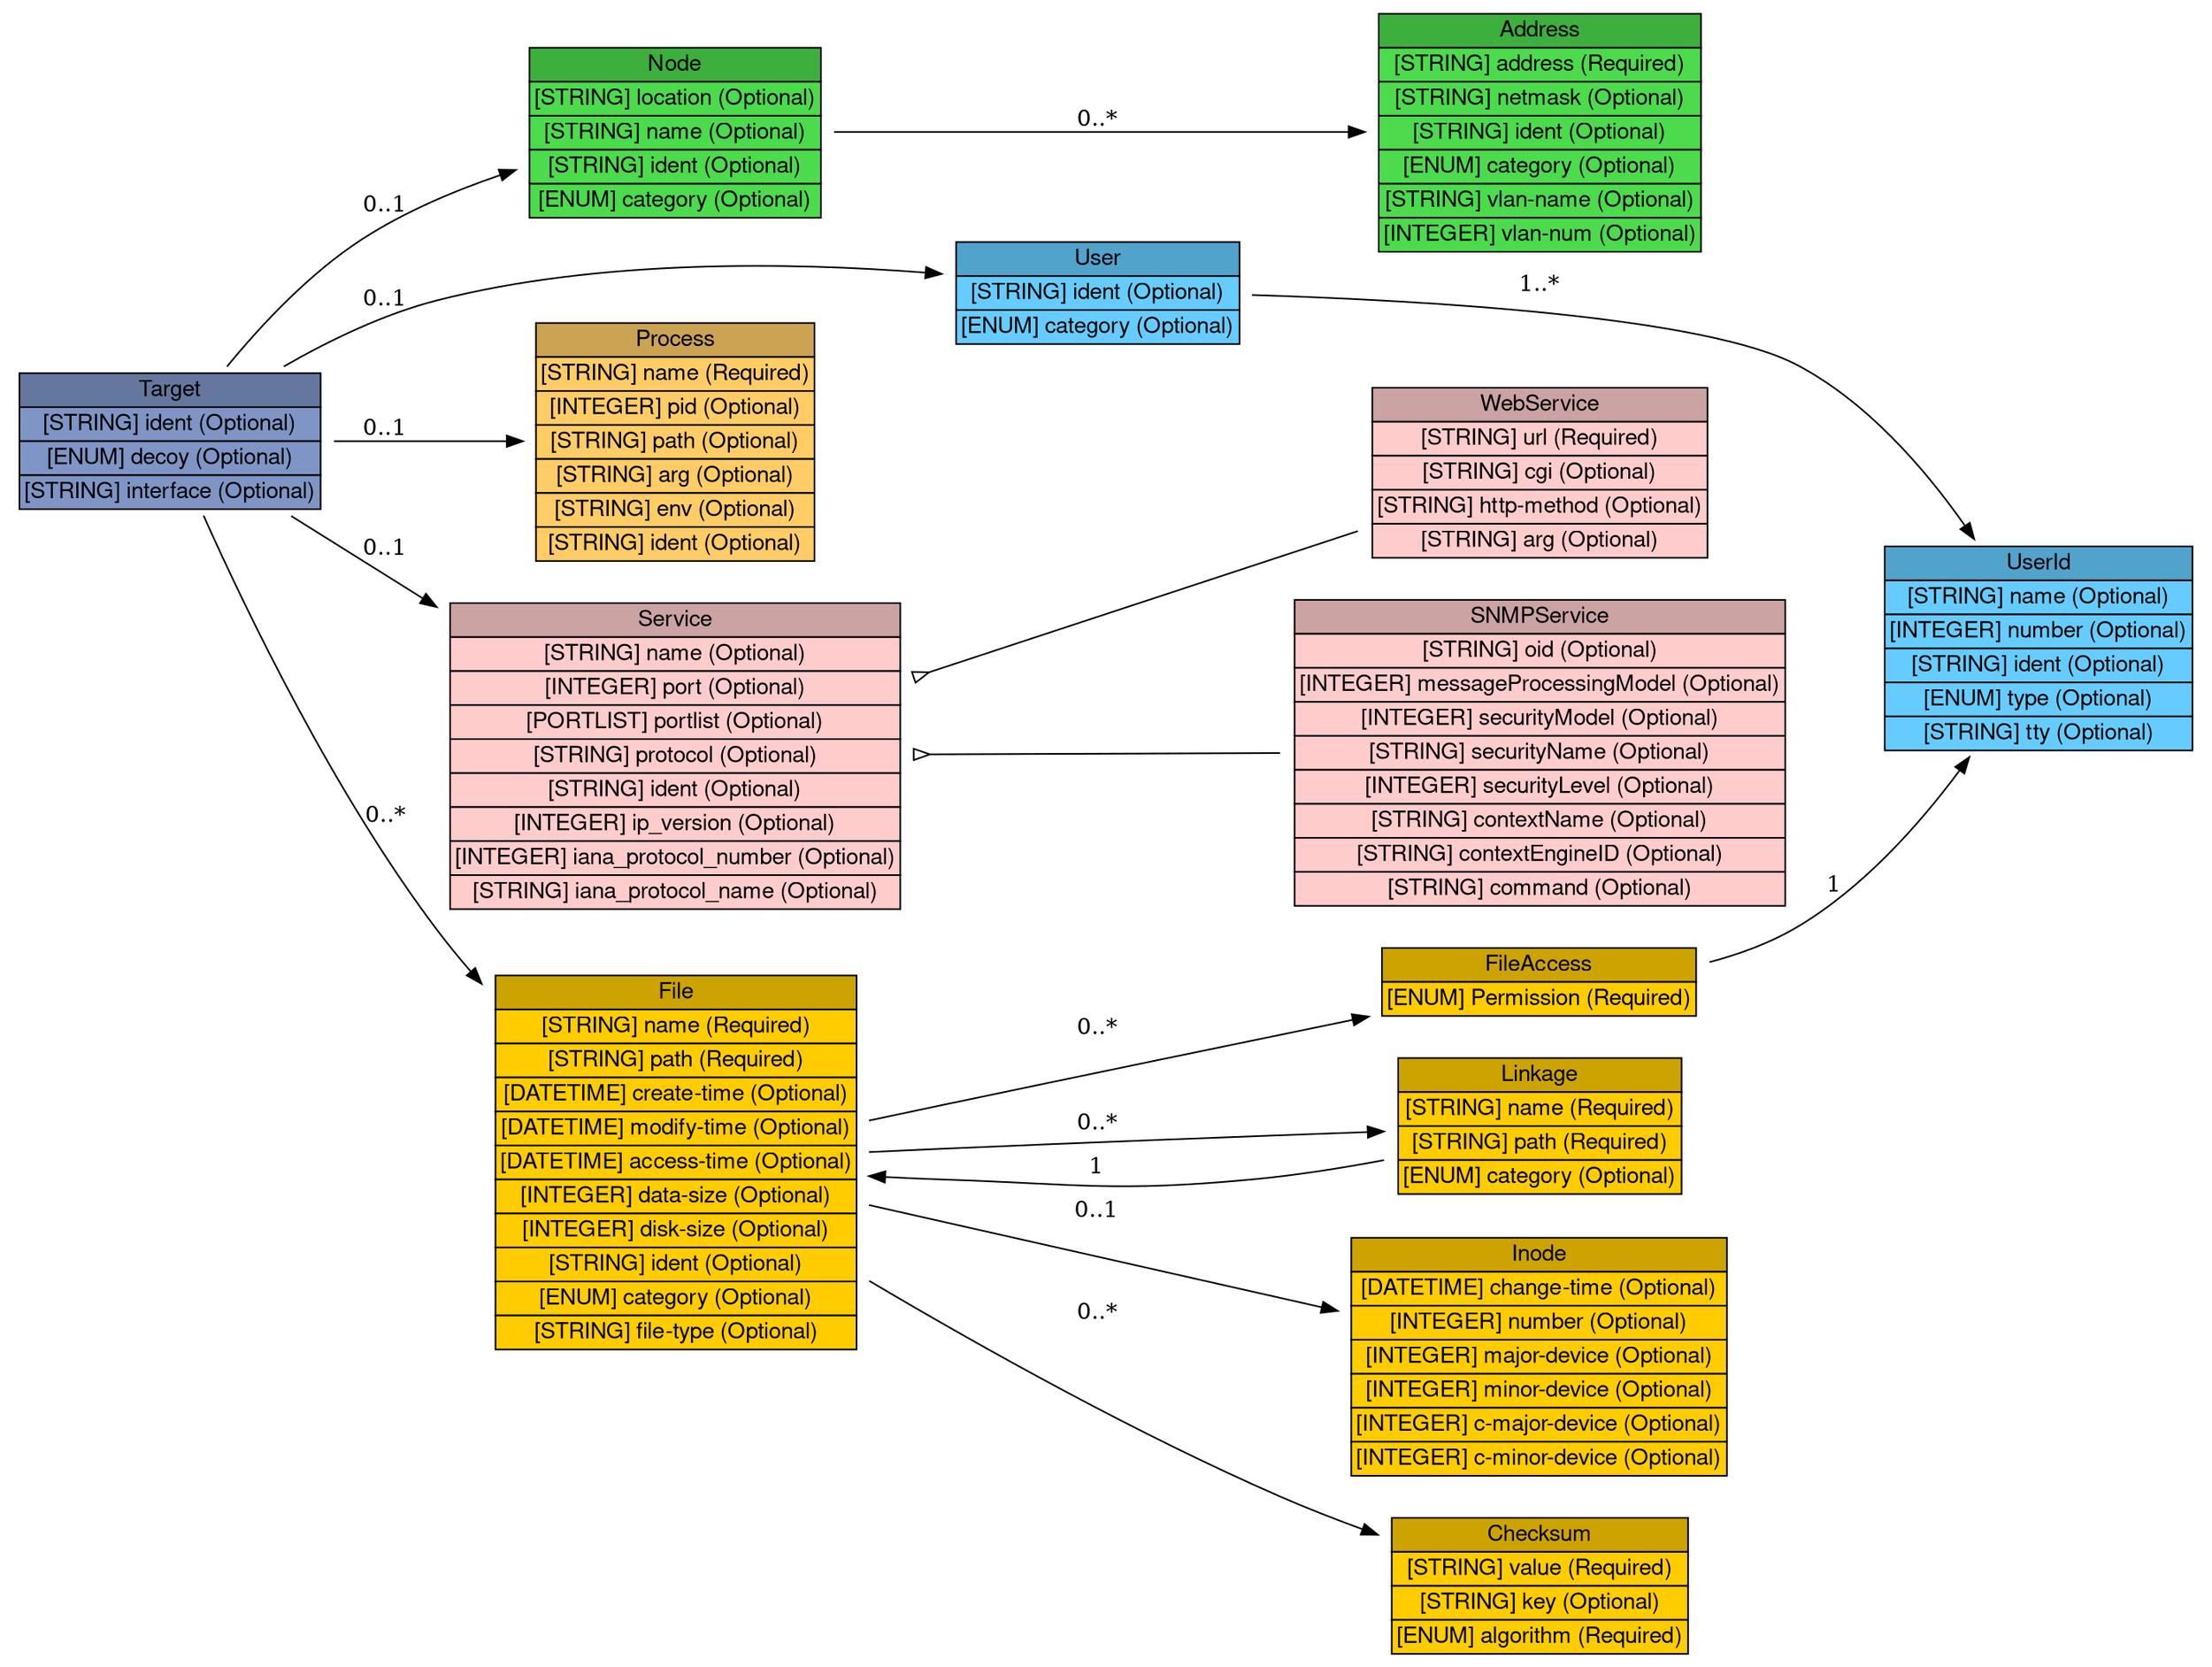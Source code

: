 digraph Target {
	graph [bb="0,0,1345,1021.5",
		rankdir=LR
	];
	node [label="\N"];
	Target	 [height=1.2778,
		label=<<table BORDER="0" CELLBORDER="1" CELLSPACING="0"> <tr> <td BGCOLOR="#65779e" HREF="#" TITLE="The Target class contains information about the possible target(s) of the event(s) that generated an alert. An event may have more than one target (e.g., in the case of a port sweep). "><FONT FACE="Nimbus Sans L">Target</FONT></td> </tr>" %<tr><td BGCOLOR="#7e95c5"  HREF="#" TITLE="A unique identifier for this target, see Section 3.2.9."><FONT FACE="Nimbus Sans L">[STRING] ident (Optional)</FONT></td></tr>%<tr><td BGCOLOR="#7e95c5"  HREF="#" TITLE="An indication of whether the target is, as far as the analyzer can determine, a decoy.  The permitted values for this attribute are shown below.  The default value is &quot;unknown&quot;.  (See also Section 10.)"><FONT FACE="Nimbus Sans L">[ENUM] decoy (Optional)</FONT></td></tr>%<tr><td BGCOLOR="#7e95c5"  HREF="#" TITLE="May be used by a network-based analyzer with multiple interfaces to indicate which interface this target was seen on."><FONT FACE="Nimbus Sans L">[STRING] interface (Optional)</FONT></td></tr>%</table>>,
		pos="100,753",
		shape=plaintext,
		width=2.7778];
	"Node"	 [height=1.5694,
		label=<<table BORDER="0" CELLBORDER="1" CELLSPACING="0"> <tr> <td BGCOLOR="#3daf3d" HREF="#" TITLE="The Node class is used to identify hosts and other network devices (routers, switches, etc.). "><FONT FACE="Nimbus Sans L">Node</FONT></td> </tr>" %<tr><td BGCOLOR="#4cdb4c"  HREF="#" TITLE="The location of the equipment."><FONT FACE="Nimbus Sans L">[STRING] location (Optional)</FONT></td></tr>%<tr><td BGCOLOR="#4cdb4c"  HREF="#" TITLE="The name of the equipment.  This information MUST be provided if no Address information is given."><FONT FACE="Nimbus Sans L">[STRING] name (Optional)</FONT></td></tr>%<tr><td BGCOLOR="#4cdb4c"  HREF="#" TITLE="A unique identifier for the node; see Section 3.2.9."><FONT FACE="Nimbus Sans L">[STRING] ident (Optional)</FONT></td></tr>%<tr><td BGCOLOR="#4cdb4c"  HREF="#" TITLE="The &quot;domain&quot; from which the name information was obtained, if relevant.  The permitted values for this attribute are shown in the table below.  The default value is &quot;unknown&quot;. (See also Section 10 for extensions to the table.)"><FONT FACE="Nimbus Sans L">[ENUM] category (Optional)</FONT></td></tr>%</table>>,
		pos="405.5,944",
		shape=plaintext,
		width=2.7083];
	Target -> "Node"	 [label="0..1",
		lp="229.5,895.5",
		pos="e,307.95,919.4 134.48,799.28 156.01,825.44 185.72,857.02 218,878 242.33,893.81 270.91,906.36 298.31,916.08"];
	User	 [height=0.98611,
		label=<<table BORDER="0" CELLBORDER="1" CELLSPACING="0"> <tr> <td BGCOLOR="#52a3cc" HREF="#" TITLE="The User class is used to describe users. It is primarily used as a &quot;container&quot; class for the UserId aggregate class, as shown in Figure 16. "><FONT FACE="Nimbus Sans L">User</FONT></td> </tr>" %<tr><td BGCOLOR="#66CCFF"  HREF="#" TITLE="A unique identifier for the user; see Section 3.2.9."><FONT FACE="Nimbus Sans L">[STRING] ident (Optional)</FONT></td></tr>%<tr><td BGCOLOR="#66CCFF"  HREF="#" TITLE="The type of user represented.  The permitted values for this attribute are shown below.  The default value is &quot;unknown&quot;. (See also Section 10.)"><FONT FACE="Nimbus Sans L">[ENUM] category (Optional)</FONT></td></tr>%</table>>,
		pos="665,845",
		shape=plaintext,
		width=2.6389];
	Target -> User	 [label="0..1",
		lp="229.5,840.5",
		pos="e,569.74,856.65 166.95,799.12 194.24,815.32 226.89,831.58 259,840 358.49,866.09 476.47,864.07 559.53,857.5"];
	Process	 [height=2.1528,
		label=<<table BORDER="0" CELLBORDER="1" CELLSPACING="0"> <tr> <td BGCOLOR="#cca352" HREF="#" TITLE="The Process class is used to describe processes being executed on sources, targets, and analyzers. "><FONT FACE="Nimbus Sans L">Process</FONT></td> </tr>" %<tr><td BGCOLOR="#FFCC66"  HREF="#" TITLE="The name of the program being executed. This is a short name; path and argument information are provided elsewhere."><FONT FACE="Nimbus Sans L">[STRING] name (Required)</FONT></td></tr>%<tr><td BGCOLOR="#FFCC66"  HREF="#" TITLE="The process identifier of the process."><FONT FACE="Nimbus Sans L">[INTEGER] pid (Optional)</FONT></td></tr>%<tr><td BGCOLOR="#FFCC66"  HREF="#" TITLE="The full path of the program being executed."><FONT FACE="Nimbus Sans L">[STRING] path (Optional)</FONT></td></tr>%<tr><td BGCOLOR="#FFCC66"  HREF="#" TITLE="A command-line argument to the program. Multiple arguments may be specified (they are assumed to have occurred in the same order they are provided) with multiple uses of arg."><FONT FACE="Nimbus Sans L">[STRING] arg (Optional)</FONT></td></tr>%<tr><td BGCOLOR="#FFCC66"  HREF="#" TITLE="An environment string associated with the process; generally of the format &quot;VARIABLE=value&quot;.  Multiple environment strings may be specified with multiple uses of env."><FONT FACE="Nimbus Sans L">[STRING] env (Optional)</FONT></td></tr>%<tr><td BGCOLOR="#FFCC66"  HREF="#" TITLE="A unique identifier for the process; see Section 3.2.9."><FONT FACE="Nimbus Sans L">[STRING] ident (Optional)</FONT></td></tr>%</table>>,
		pos="405.5,753",
		shape=plaintext,
		width=2.5972];
	Target -> Process	 [label="0..1",
		lp="229.5,760.5",
		pos="e,311.98,753 200.03,753 232.68,753 268.98,753 301.88,753"];
	Service	 [height=2.7361,
		label=<<table BORDER="0" CELLBORDER="1" CELLSPACING="0"> <tr> <td BGCOLOR="#cca3a3" HREF="#" TITLE="The Service class describes network services on sources and targets. It can identify services by name, port, and protocol. When Service occurs as an aggregate class of Source, it is understood that the service is one from which activity of interest is originating; and that the service is &quot;attached&quot; to the Node, Process, and User information also contained in Source. Likewise, when Service occurs as an aggregate class of Target, it is understood that the service is one to which activity of interest is being directed; and that the service is &quot;attached&quot; to the Node, Process, and User information also contained in Target. If Service occurs in both Source and Target, then information in both locations should be the same. If information is the same in both locations and implementers wish to carry it in only one location, they should specify it as an aggregate of the Target class. "><FONT FACE="Nimbus Sans L">Service</FONT></td> </tr>" %<tr><td BGCOLOR="#FFCCCC"  HREF="#" TITLE="The name of the service.  Whenever possible, the name from the IANA list of well-known ports SHOULD be used."><FONT FACE="Nimbus Sans L">[STRING] name (Optional)</FONT></td></tr>%<tr><td BGCOLOR="#FFCCCC"  HREF="#" TITLE="The port number being used."><FONT FACE="Nimbus Sans L">[INTEGER] port (Optional)</FONT></td></tr>%<tr><td BGCOLOR="#FFCCCC"  HREF="#" TITLE="A list of port numbers being used; see Section 3.2.8 for formatting rules.  If a portlist is given, the iana_protocol_number and iana_protocol_name MUST apply to all the elements of the list."><FONT FACE="Nimbus Sans L">[PORTLIST] portlist (Optional)</FONT></td></tr>%<tr><td BGCOLOR="#FFCCCC"  HREF="#" TITLE="Additional information about the protocol being used.  The intent of the protocol field is to carry additional information related to the protocol being used when the &lt;Service&gt; attributes iana_protocol_number or/and iana_protocol_name are filed."><FONT FACE="Nimbus Sans L">[STRING] protocol (Optional)</FONT></td></tr>%<tr><td BGCOLOR="#FFCCCC"  HREF="#" TITLE="A unique identifier for the service; see Section 3.2.9."><FONT FACE="Nimbus Sans L">[STRING] ident (Optional)</FONT></td></tr>%<tr><td BGCOLOR="#FFCCCC"  HREF="#" TITLE="The IP version number."><FONT FACE="Nimbus Sans L">[INTEGER] ip_version (Optional)</FONT></td></tr>%<tr><td BGCOLOR="#FFCCCC"  HREF="#" TITLE="The IANA protocol number."><FONT FACE="Nimbus Sans L">[INTEGER] iana_protocol_number (Optional)</FONT></td></tr>%<tr><td BGCOLOR="#FFCCCC"  HREF="#" TITLE="The IANA protocol name."><FONT FACE="Nimbus Sans L">[STRING] iana_protocol_name (Optional)</FONT></td></tr>%</table>>,
		pos="405.5,559",
		shape=plaintext,
		width=4.0694];
	Target -> Service	 [label="0..1",
		lp="229.5,680.5",
		pos="e,258.87,652.11 172.79,706.78 196.2,691.91 223.1,674.83 250.11,657.68"];
	File	 [height=3.3194,
		label=<<table BORDER="0" CELLBORDER="1" CELLSPACING="0"> <tr> <td BGCOLOR="#cca300" HREF="#" TITLE="The File class provides specific information about a file or other file-like object that has been created, deleted, or modified on the target. The description can provide either the file settings prior to the event or the file settings at the time of the event, as specified using the &quot;category&quot; attribute. "><FONT FACE="Nimbus Sans L">File</FONT></td> </tr>" %<tr><td BGCOLOR="#FFCC00"  HREF="#" TITLE="The name of the file to which the alert applies, not including the path to the file."><FONT FACE="Nimbus Sans L">[STRING] name (Required)</FONT></td></tr>%<tr><td BGCOLOR="#FFCC00"  HREF="#" TITLE="The full path to the file, including the name.  The path name should be represented in as &quot;universal&quot; a manner as possible, to facilitate processing of the alert."><FONT FACE="Nimbus Sans L">[STRING] path (Required)</FONT></td></tr>%<tr><td BGCOLOR="#FFCC00"  HREF="#" TITLE="Time the file was created.  Note that this is *not* the Unix &quot;st_ctime&quot; file attribute (which is not file creation time).  The Unix &quot;st_ctime&quot; attribute is contained in the &quot;Inode&quot; class."><FONT FACE="Nimbus Sans L">[DATETIME] create-time (Optional)</FONT></td></tr>%<tr><td BGCOLOR="#FFCC00"  HREF="#" TITLE="Time the file was last modified."><FONT FACE="Nimbus Sans L">[DATETIME] modify-time (Optional)</FONT></td></tr>%<tr><td BGCOLOR="#FFCC00"  HREF="#" TITLE="Time the file was last accessed."><FONT FACE="Nimbus Sans L">[DATETIME] access-time (Optional)</FONT></td></tr>%<tr><td BGCOLOR="#FFCC00"  HREF="#" TITLE="The size of the data, in bytes.  Typically what is meant when referring to file size.  On Unix UFS file systems, this value corresponds to stat.st_size.  On Windows NTFS, this value corresponds to Valid Data Length (VDL)."><FONT FACE="Nimbus Sans L">[INTEGER] data-size (Optional)</FONT></td></tr>%<tr><td BGCOLOR="#FFCC00"  HREF="#" TITLE="The physical space on disk consumed by the file, in bytes.  On Unix UFS file systems, this value corresponds to 512 * stat.st_blocks.  On Windows NTFS, this value corresponds to End of File (EOF)."><FONT FACE="Nimbus Sans L">[INTEGER] disk-size (Optional)</FONT></td></tr>%<tr><td BGCOLOR="#FFCC00"  HREF="#" TITLE="A unique identifier for this file; see Section 3.2.9."><FONT FACE="Nimbus Sans L">[STRING] ident (Optional)</FONT></td></tr>%<tr><td BGCOLOR="#FFCC00"  HREF="#" TITLE="The type of file system the file resides on.  This attribute governs how path names and other attributes are interpreted."><FONT FACE="Nimbus Sans L">[ENUM] category (Optional)</FONT></td></tr>%<tr><td BGCOLOR="#FFCC00"  HREF="#" TITLE="The type of file, as a mime-type."><FONT FACE="Nimbus Sans L">[STRING] file-type (Optional)</FONT></td></tr>%</table>>,
		pos="405.5,308",
		shape=plaintext,
		width=3.2917];
	Target -> File	 [label="0..*",
		lp="229.5,512.5",
		pos="e,286.77,417.28 118.83,706.92 145.16,645.35 196.81,534.34 259,451 265.58,442.19 272.7,433.42 280.15,424.81"];
	Address	 [height=2.1528,
		label=<<table BORDER="0" CELLBORDER="1" CELLSPACING="0"> <tr> <td BGCOLOR="#3daf3d" HREF="#" TITLE="The Address class is used to represent network, hardware, and application addresses. "><FONT FACE="Nimbus Sans L">Address</FONT></td> </tr>" %<tr><td BGCOLOR="#4cdb4c"  HREF="#" TITLE="The address information.  The format of this data is governed by the category attribute."><FONT FACE="Nimbus Sans L">[STRING] address (Required)</FONT></td></tr>%<tr><td BGCOLOR="#4cdb4c"  HREF="#" TITLE="The network mask for the address, if appropriate."><FONT FACE="Nimbus Sans L">[STRING] netmask (Optional)</FONT></td></tr>%<tr><td BGCOLOR="#4cdb4c"  HREF="#" TITLE="A unique identifier for the address; see Section 3.2.9."><FONT FACE="Nimbus Sans L">[STRING] ident (Optional)</FONT></td></tr>%<tr><td BGCOLOR="#4cdb4c"  HREF="#" TITLE="The type of address represented.  The permitted values for this attribute are shown below.  The default value is &quot;unknown&quot;.  (See also Section 10.)"><FONT FACE="Nimbus Sans L">[ENUM] category (Optional)</FONT></td></tr>%<tr><td BGCOLOR="#4cdb4c"  HREF="#" TITLE="The name of the Virtual LAN to which the address belongs."><FONT FACE="Nimbus Sans L">[STRING] vlan-name (Optional)</FONT></td></tr>%<tr><td BGCOLOR="#4cdb4c"  HREF="#" TITLE="The number of the Virtual LAN to which the address belongs."><FONT FACE="Nimbus Sans L">[INTEGER] vlan-num (Optional)</FONT></td></tr>%</table>>,
		pos="937,944",
		shape=plaintext,
		width=2.9861];
	"Node" -> Address	 [label="0..*",
		lp="665,951.5",
		pos="e,829.29,944 503.29,944 592.39,944 724.17,944 819.07,944"];
	UserId	 [height=1.8611,
		label=<<table BORDER="0" CELLBORDER="1" CELLSPACING="0"> <tr> <td BGCOLOR="#52a3cc" HREF="#" TITLE="The UserId class provides specific information about a user. More than one UserId can be used within the User class to indicate attempts to transition from one user to another, or to provide complete information about a user&#39;s (or process&#39;) privileges. "><FONT FACE="Nimbus Sans L">UserId</FONT></td> </tr>" %<tr><td BGCOLOR="#66CCFF"  HREF="#" TITLE="A user or group name."><FONT FACE="Nimbus Sans L">[STRING] name (Optional)</FONT></td></tr>%<tr><td BGCOLOR="#66CCFF"  HREF="#" TITLE="A user or group number."><FONT FACE="Nimbus Sans L">[INTEGER] number (Optional)</FONT></td></tr>%<tr><td BGCOLOR="#66CCFF"  HREF="#" TITLE="A unique identifier for the user id, see Section 3.2.9."><FONT FACE="Nimbus Sans L">[STRING] ident (Optional)</FONT></td></tr>%<tr><td BGCOLOR="#66CCFF"  HREF="#" TITLE="The type of user information represented.  The permitted values for this attribute are shown below.  The default value is &quot;original-user&quot;.  (See also Section 10.)"><FONT FACE="Nimbus Sans L">[ENUM] type (Optional)</FONT></td></tr>%<tr><td BGCOLOR="#66CCFF"  HREF="#" TITLE="The tty the user is using."><FONT FACE="Nimbus Sans L">[STRING] tty (Optional)</FONT></td></tr>%</table>>,
		pos="1242.5,625",
		shape=plaintext,
		width=2.8472];
	User -> UserId	 [label="1..*",
		lp="937,849.5",
		pos="e,1204.3,692.43 760.09,843.32 869.01,839.96 1039.7,829.95 1096,800 1138.3,777.52 1173.3,737.28 1198.4,701.05"];
	WebService	 [height=1.5694,
		label=<<table BORDER="0" CELLBORDER="1" CELLSPACING="0"> <tr> <td BGCOLOR="#cca3a3" HREF="#" TITLE="The WebService class carries additional information related to web traffic. "><FONT FACE="Nimbus Sans L">WebService</FONT></td> </tr>" %<tr><td BGCOLOR="#FFCCCC"  HREF="#" TITLE="The URL in the request."><FONT FACE="Nimbus Sans L">[STRING] url (Required)</FONT></td></tr>%<tr><td BGCOLOR="#FFCCCC"  HREF="#" TITLE="The CGI script in the request, without arguments."><FONT FACE="Nimbus Sans L">[STRING] cgi (Optional)</FONT></td></tr>%<tr><td BGCOLOR="#FFCCCC"  HREF="#" TITLE="The HTTP method (PUT, GET) used in the request."><FONT FACE="Nimbus Sans L">[STRING] http-method (Optional)</FONT></td></tr>%<tr><td BGCOLOR="#FFCCCC"  HREF="#" TITLE="The arguments to the CGI script."><FONT FACE="Nimbus Sans L">[STRING] arg (Optional)</FONT></td></tr>%</table>>,
		pos="937,734",
		shape=plaintext,
		width=3.0694];
	Service -> WebService	 [arrowtail=invempty,
		dir=back,
		pos="s,552.14,607.28 561.87,610.49 646.76,638.44 749.69,672.33 826.24,697.53"];
	SNMPService	 [height=2.7361,
		label=<<table BORDER="0" CELLBORDER="1" CELLSPACING="0"> <tr> <td BGCOLOR="#cca3a3" HREF="#" TITLE="The SNMPService class carries additional information related to SNMP traffic. The aggregate classes composing SNMPService must be interpreted as described in RFC 3411 [15] and RFC 3584 [16]. "><FONT FACE="Nimbus Sans L">SNMPService</FONT></td> </tr>" %<tr><td BGCOLOR="#FFCCCC"  HREF="#" TITLE="The object identifier in the request."><FONT FACE="Nimbus Sans L">[STRING] oid (Optional)</FONT></td></tr>%<tr><td BGCOLOR="#FFCCCC"  HREF="#" TITLE="The SNMP version, typically 0 for SNMPv1, 1 for SNMPv2c, 2 for SNMPv2u and SNMPv2*, and 3 for SNMPv3; see RFC 3411 [15] Section 5 for appropriate values."><FONT FACE="Nimbus Sans L">[INTEGER] messageProcessingModel (Optional)</FONT></td></tr>%<tr><td BGCOLOR="#FFCCCC"  HREF="#" TITLE="The identification of the security model in use, typically 0 for any, 1 for SNMPv1, 2 for SNMPv2c, and 3 for USM; see RFC 3411 [15] Section 5 for appropriate values."><FONT FACE="Nimbus Sans L">[INTEGER] securityModel (Optional)</FONT></td></tr>%<tr><td BGCOLOR="#FFCCCC"  HREF="#" TITLE="The object&#39;s security name; see RFC 3411 [15] Section 3.2.2."><FONT FACE="Nimbus Sans L">[STRING] securityName (Optional)</FONT></td></tr>%<tr><td BGCOLOR="#FFCCCC"  HREF="#" TITLE="The security level of the SNMP request; see RFC 3411 [15] Section 3.4.3."><FONT FACE="Nimbus Sans L">[INTEGER] securityLevel (Optional)</FONT></td></tr>%<tr><td BGCOLOR="#FFCCCC"  HREF="#" TITLE="The object&#39;s context name; see RFC 3411 [15] Section 3.3.3."><FONT FACE="Nimbus Sans L">[STRING] contextName (Optional)</FONT></td></tr>%<tr><td BGCOLOR="#FFCCCC"  HREF="#" TITLE="The object&#39;s context engine identifier; see RFC 3411 [15] Section 3.3.2."><FONT FACE="Nimbus Sans L">[STRING] contextEngineID (Optional)</FONT></td></tr>%<tr><td BGCOLOR="#FFCCCC"  HREF="#" TITLE="The command sent to the SNMP server (GET, SET, etc.)."><FONT FACE="Nimbus Sans L">[STRING] command (Optional)</FONT></td></tr>%</table>>,
		pos="937,561",
		shape=plaintext,
		width=4.4167];
	Service -> SNMPService	 [arrowtail=invempty,
		dir=back,
		pos="s,552.14,559.55 562.5,559.59 630.37,559.85 709.68,560.14 777.79,560.4"];
	FileAccess	 [height=0.69444,
		label=<<table BORDER="0" CELLBORDER="1" CELLSPACING="0"> <tr> <td BGCOLOR="#cca300" HREF="#" TITLE="The FileAccess class represents the access permissions on a file. The representation is intended to be useful across operating systems. "><FONT FACE="Nimbus Sans L">FileAccess</FONT></td> </tr>" %<tr><td BGCOLOR="#FFCC00"  HREF="#" TITLE="Level of access allowed.  The permitted values are shown below.  There is no default value.  (See also Section 10.)"><FONT FACE="Nimbus Sans L">[ENUM] Permission (Required)</FONT></td></tr>%</table>>,
		pos="937,419",
		shape=plaintext,
		width=2.9028];
	File -> FileAccess	 [label="0..*",
		lp="665,388.5",
		pos="e,832.17,397.45 524.09,333.31 539.53,336.58 555.14,339.88 570,343 654.39,360.71 749.75,380.45 822.11,395.38"];
	Linkage	 [height=1.2778,
		label=<<table BORDER="0" CELLBORDER="1" CELLSPACING="0"> <tr> <td BGCOLOR="#cca300" HREF="#" TITLE="The Linkage class represents file system connections between the file described in the &lt;File&gt; element and other objects in the file system. For example, if the &lt;File&gt; element is a symbolic link or shortcut, then the &lt;Linkage&gt; element should contain the name of the object the link points to. Further information can be provided about the object in the &lt;Linkage&gt; element with another &lt;File&gt; element, if appropriate. "><FONT FACE="Nimbus Sans L">Linkage</FONT></td> </tr>" %<tr><td BGCOLOR="#FFCC00"  HREF="#" TITLE="The name of the file system object, not including the path."><FONT FACE="Nimbus Sans L">[STRING] name (Required)</FONT></td></tr>%<tr><td BGCOLOR="#FFCC00"  HREF="#" TITLE="The full path to the file system object, including the name.  The path name should be represented in as &quot;universal&quot; a manner as possible, to facilitate processing of the alert."><FONT FACE="Nimbus Sans L">[STRING] path (Required)</FONT></td></tr>%<tr><td BGCOLOR="#FFCC00"  HREF="#" TITLE="Section 10.)"><FONT FACE="Nimbus Sans L">[ENUM] category (Optional)</FONT></td></tr>%</table>>,
		pos="937,330",
		shape=plaintext,
		width=2.6389];
	File -> Linkage	 [label="0..*",
		lp="665,331.5",
		pos="e,841.94,326.65 524.1,313.92 539.54,314.64 555.15,315.36 570,316 658.22,319.83 758.39,323.61 831.77,326.28"];
	Inode	 [height=2.1528,
		label=<<table BORDER="0" CELLBORDER="1" CELLSPACING="0"> <tr> <td BGCOLOR="#cca300" HREF="#" TITLE="The Inode class is used to represent the additional information contained in a Unix file system i-node. "><FONT FACE="Nimbus Sans L">Inode</FONT></td> </tr>" %<tr><td BGCOLOR="#FFCC00"  HREF="#" TITLE="The time of the last inode change, given by the st_ctime element of &quot;struct stat&quot;."><FONT FACE="Nimbus Sans L">[DATETIME] change-time (Optional)</FONT></td></tr>%<tr><td BGCOLOR="#FFCC00"  HREF="#" TITLE="The inode number."><FONT FACE="Nimbus Sans L">[INTEGER] number (Optional)</FONT></td></tr>%<tr><td BGCOLOR="#FFCC00"  HREF="#" TITLE="The major device number of the device the file resides on."><FONT FACE="Nimbus Sans L">[INTEGER] major-device (Optional)</FONT></td></tr>%<tr><td BGCOLOR="#FFCC00"  HREF="#" TITLE="The minor device number of the device the file resides on."><FONT FACE="Nimbus Sans L">[INTEGER] minor-device (Optional)</FONT></td></tr>%<tr><td BGCOLOR="#FFCC00"  HREF="#" TITLE="The major device of the file itself, if it is a character special device."><FONT FACE="Nimbus Sans L">[INTEGER] c-major-device (Optional)</FONT></td></tr>%<tr><td BGCOLOR="#FFCC00"  HREF="#" TITLE="The minor device of the file itself, if it is a character special device."><FONT FACE="Nimbus Sans L">[INTEGER] c-minor-device (Optional)</FONT></td></tr>%</table>>,
		pos="937,188",
		shape=plaintext,
		width=3.4306];
	File -> Inode	 [label="0..1",
		lp="665,277.5",
		pos="e,813.2,215.95 524.12,281.22 606.9,262.53 717.49,237.56 803.39,218.17"];
	Checksum	 [height=1.2778,
		label=<<table BORDER="0" CELLBORDER="1" CELLSPACING="0"> <tr> <td BGCOLOR="#cca300" HREF="#" TITLE="The Checksum class represents checksum information associated with the file. This checksum information can be provided by file integrity checkers, among others. "><FONT FACE="Nimbus Sans L">Checksum</FONT></td> </tr>" %<tr><td BGCOLOR="#FFCC00"  HREF="#" TITLE="The value of the checksum."><FONT FACE="Nimbus Sans L">[STRING] value (Required)</FONT></td></tr>%<tr><td BGCOLOR="#FFCC00"  HREF="#" TITLE="The key to the checksum, if appropriate."><FONT FACE="Nimbus Sans L">[STRING] key (Optional)</FONT></td></tr>%<tr><td BGCOLOR="#FFCC00"  HREF="#" TITLE="default value.  (See also Section 10.)"><FONT FACE="Nimbus Sans L">[ENUM] algorithm (Required)</FONT></td></tr>%</table>>,
		pos="937,46",
		shape=plaintext,
		width=2.75];
	File -> Checksum	 [label="0..*",
		lp="665,214.5",
		pos="e,837.68,77.656 524.15,234.4 595.9,191.85 690.19,139.33 778,101 794.04,93.999 811.27,87.263 828.27,81.051"];
	FileAccess -> UserId	 [label=1,
		lp="1118,478.5",
		pos="e,1201.3,557.87 1041.6,431.16 1060.6,436.16 1079.5,443.16 1096,453 1135.8,476.72 1170,515.14 1195.4,549.65"];
	Linkage -> File	 [label=1,
		lp="665,308.5",
		pos="e,524.09,302.35 841.82,311.49 815.42,307.16 786.69,303.17 760,301 675.83,294.15 654.43,299.2 570,301 558.39,301.25 546.32,301.59 \
534.23,302"];
}
